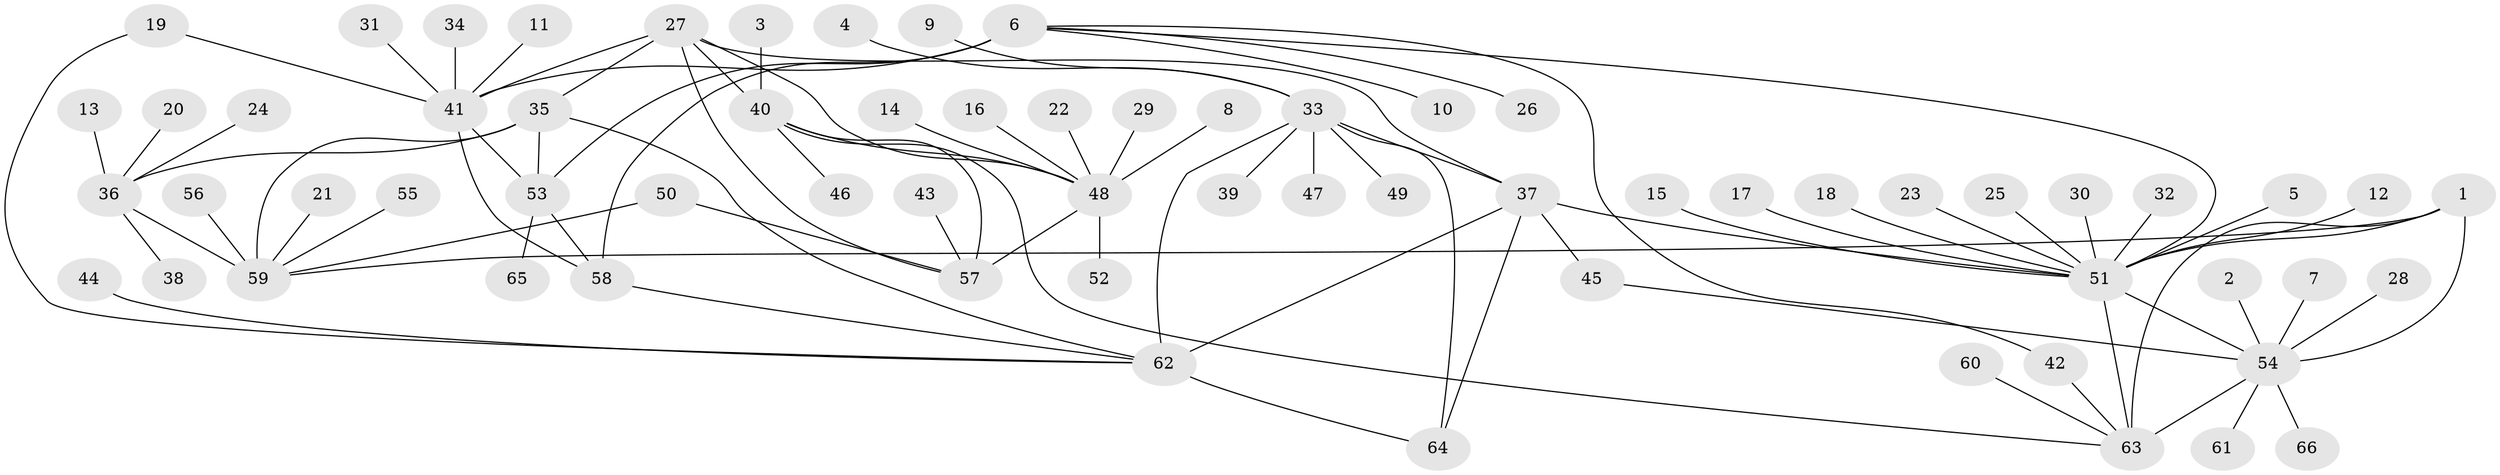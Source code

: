 // original degree distribution, {11: 0.007751937984496124, 5: 0.023255813953488372, 9: 0.031007751937984496, 6: 0.046511627906976744, 10: 0.023255813953488372, 7: 0.03875968992248062, 12: 0.015503875968992248, 8: 0.031007751937984496, 18: 0.007751937984496124, 13: 0.007751937984496124, 1: 0.5891472868217055, 2: 0.14728682170542637, 3: 0.031007751937984496}
// Generated by graph-tools (version 1.1) at 2025/02/03/09/25 03:02:50]
// undirected, 66 vertices, 88 edges
graph export_dot {
graph [start="1"]
  node [color=gray90,style=filled];
  1;
  2;
  3;
  4;
  5;
  6;
  7;
  8;
  9;
  10;
  11;
  12;
  13;
  14;
  15;
  16;
  17;
  18;
  19;
  20;
  21;
  22;
  23;
  24;
  25;
  26;
  27;
  28;
  29;
  30;
  31;
  32;
  33;
  34;
  35;
  36;
  37;
  38;
  39;
  40;
  41;
  42;
  43;
  44;
  45;
  46;
  47;
  48;
  49;
  50;
  51;
  52;
  53;
  54;
  55;
  56;
  57;
  58;
  59;
  60;
  61;
  62;
  63;
  64;
  65;
  66;
  1 -- 51 [weight=2.0];
  1 -- 54 [weight=4.0];
  1 -- 59 [weight=1.0];
  1 -- 63 [weight=2.0];
  2 -- 54 [weight=1.0];
  3 -- 40 [weight=1.0];
  4 -- 33 [weight=1.0];
  5 -- 51 [weight=1.0];
  6 -- 10 [weight=1.0];
  6 -- 26 [weight=1.0];
  6 -- 41 [weight=2.0];
  6 -- 42 [weight=1.0];
  6 -- 51 [weight=1.0];
  6 -- 53 [weight=4.0];
  6 -- 58 [weight=2.0];
  7 -- 54 [weight=1.0];
  8 -- 48 [weight=1.0];
  9 -- 33 [weight=1.0];
  11 -- 41 [weight=1.0];
  12 -- 51 [weight=1.0];
  13 -- 36 [weight=1.0];
  14 -- 48 [weight=1.0];
  15 -- 51 [weight=1.0];
  16 -- 48 [weight=1.0];
  17 -- 51 [weight=1.0];
  18 -- 51 [weight=1.0];
  19 -- 41 [weight=1.0];
  19 -- 62 [weight=1.0];
  20 -- 36 [weight=1.0];
  21 -- 59 [weight=1.0];
  22 -- 48 [weight=1.0];
  23 -- 51 [weight=1.0];
  24 -- 36 [weight=1.0];
  25 -- 51 [weight=1.0];
  27 -- 35 [weight=1.0];
  27 -- 37 [weight=1.0];
  27 -- 40 [weight=3.0];
  27 -- 41 [weight=1.0];
  27 -- 48 [weight=1.0];
  27 -- 57 [weight=1.0];
  28 -- 54 [weight=1.0];
  29 -- 48 [weight=1.0];
  30 -- 51 [weight=1.0];
  31 -- 41 [weight=1.0];
  32 -- 51 [weight=1.0];
  33 -- 37 [weight=2.0];
  33 -- 39 [weight=1.0];
  33 -- 47 [weight=1.0];
  33 -- 49 [weight=1.0];
  33 -- 62 [weight=2.0];
  33 -- 64 [weight=1.0];
  34 -- 41 [weight=1.0];
  35 -- 36 [weight=2.0];
  35 -- 53 [weight=1.0];
  35 -- 59 [weight=3.0];
  35 -- 62 [weight=1.0];
  36 -- 38 [weight=1.0];
  36 -- 59 [weight=6.0];
  37 -- 45 [weight=1.0];
  37 -- 51 [weight=1.0];
  37 -- 62 [weight=4.0];
  37 -- 64 [weight=2.0];
  40 -- 46 [weight=1.0];
  40 -- 48 [weight=3.0];
  40 -- 57 [weight=3.0];
  40 -- 63 [weight=1.0];
  41 -- 53 [weight=2.0];
  41 -- 58 [weight=1.0];
  42 -- 63 [weight=1.0];
  43 -- 57 [weight=1.0];
  44 -- 62 [weight=1.0];
  45 -- 54 [weight=1.0];
  48 -- 52 [weight=1.0];
  48 -- 57 [weight=1.0];
  50 -- 57 [weight=1.0];
  50 -- 59 [weight=1.0];
  51 -- 54 [weight=2.0];
  51 -- 63 [weight=1.0];
  53 -- 58 [weight=2.0];
  53 -- 65 [weight=1.0];
  54 -- 61 [weight=1.0];
  54 -- 63 [weight=2.0];
  54 -- 66 [weight=1.0];
  55 -- 59 [weight=1.0];
  56 -- 59 [weight=1.0];
  58 -- 62 [weight=1.0];
  60 -- 63 [weight=1.0];
  62 -- 64 [weight=2.0];
}
